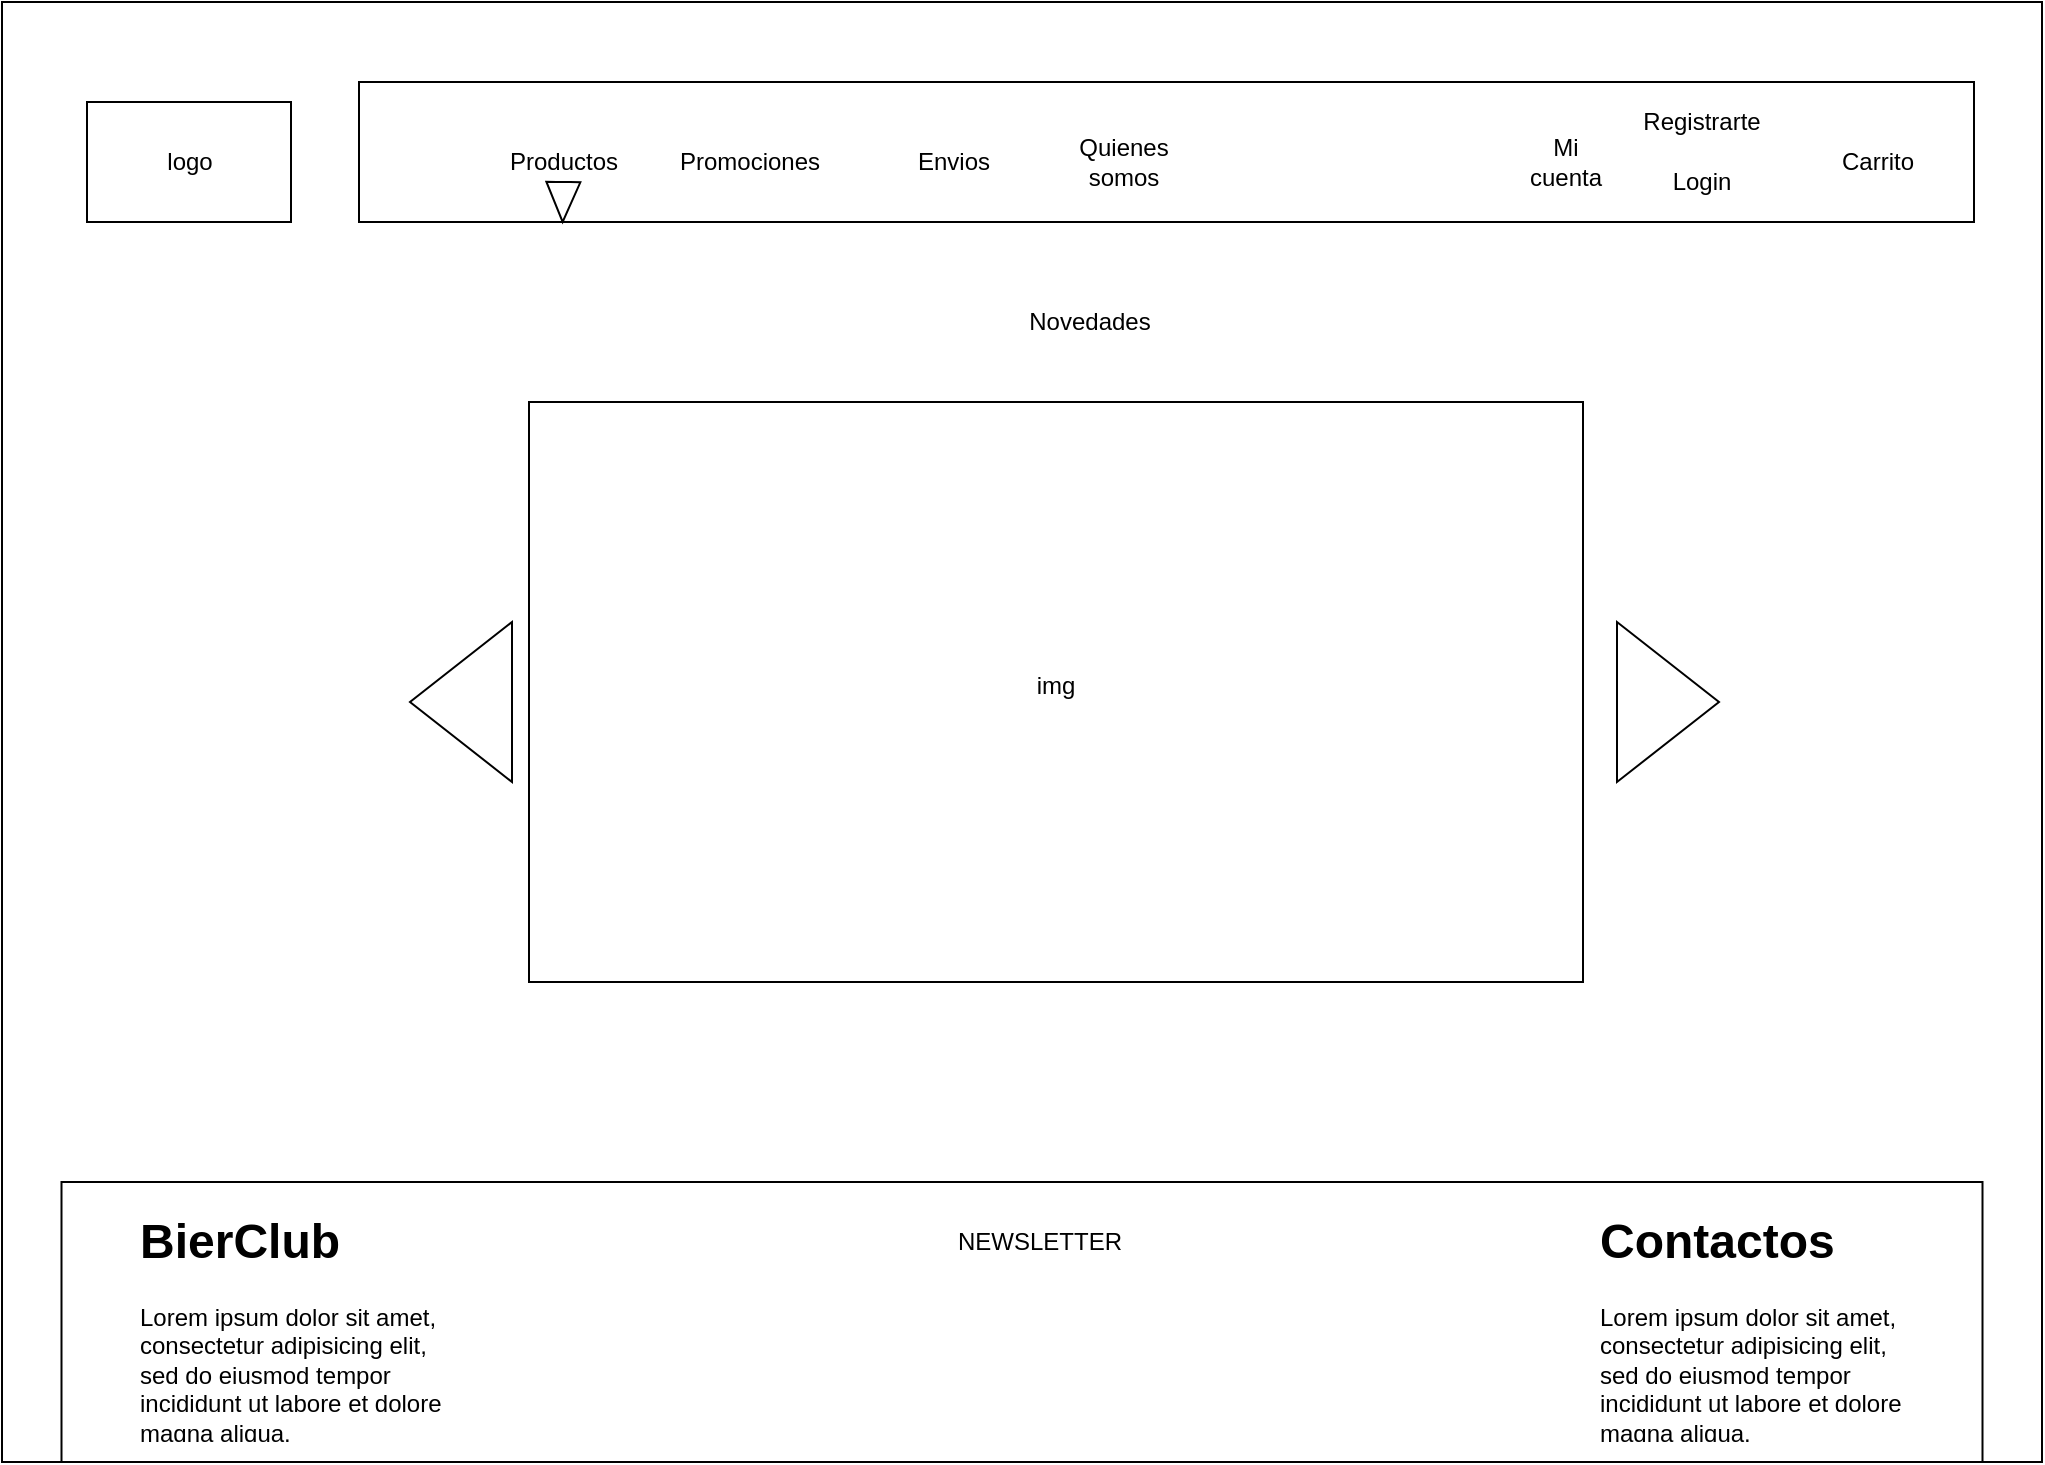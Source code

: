 <mxfile version="13.7.3" type="github" pages="3">
  <diagram id="gOpUKdiFm8pxkeaIe91-" name="Page-1">
    <mxGraphModel dx="2249" dy="762" grid="1" gridSize="10" guides="1" tooltips="1" connect="1" arrows="1" fold="1" page="1" pageScale="1" pageWidth="827" pageHeight="1169" math="0" shadow="0">
      <root>
        <mxCell id="0" />
        <mxCell id="1" parent="0" />
        <mxCell id="SKA3x7ePvZJh_eJGywJF-26" value="" style="group" parent="1" vertex="1" connectable="0">
          <mxGeometry x="-670" y="20" width="1020" height="730" as="geometry" />
        </mxCell>
        <mxCell id="SKA3x7ePvZJh_eJGywJF-1" value="" style="rounded=0;whiteSpace=wrap;html=1;direction=west;" parent="SKA3x7ePvZJh_eJGywJF-26" vertex="1">
          <mxGeometry width="1020" height="730" as="geometry" />
        </mxCell>
        <mxCell id="SKA3x7ePvZJh_eJGywJF-2" value="" style="rounded=0;whiteSpace=wrap;html=1;" parent="SKA3x7ePvZJh_eJGywJF-26" vertex="1">
          <mxGeometry x="42.5" y="50" width="102" height="60" as="geometry" />
        </mxCell>
        <mxCell id="SKA3x7ePvZJh_eJGywJF-3" value="logo" style="text;html=1;strokeColor=none;fillColor=none;align=center;verticalAlign=middle;whiteSpace=wrap;rounded=0;" parent="SKA3x7ePvZJh_eJGywJF-26" vertex="1">
          <mxGeometry x="63.75" y="62.5" width="59.5" height="35" as="geometry" />
        </mxCell>
        <mxCell id="SKA3x7ePvZJh_eJGywJF-4" value="" style="rounded=0;whiteSpace=wrap;html=1;" parent="SKA3x7ePvZJh_eJGywJF-26" vertex="1">
          <mxGeometry x="178.5" y="40" width="807.5" height="70" as="geometry" />
        </mxCell>
        <mxCell id="SKA3x7ePvZJh_eJGywJF-5" value="Registrarte" style="text;html=1;strokeColor=none;fillColor=none;align=center;verticalAlign=middle;whiteSpace=wrap;rounded=0;" parent="SKA3x7ePvZJh_eJGywJF-26" vertex="1">
          <mxGeometry x="833" y="50" width="34" height="20" as="geometry" />
        </mxCell>
        <mxCell id="SKA3x7ePvZJh_eJGywJF-6" value="Login" style="text;html=1;strokeColor=none;fillColor=none;align=center;verticalAlign=middle;whiteSpace=wrap;rounded=0;" parent="SKA3x7ePvZJh_eJGywJF-26" vertex="1">
          <mxGeometry x="833" y="80" width="34" height="20" as="geometry" />
        </mxCell>
        <mxCell id="SKA3x7ePvZJh_eJGywJF-7" value="Productos" style="text;html=1;strokeColor=none;fillColor=none;align=center;verticalAlign=middle;whiteSpace=wrap;rounded=0;" parent="SKA3x7ePvZJh_eJGywJF-26" vertex="1">
          <mxGeometry x="263.5" y="70" width="34" height="20" as="geometry" />
        </mxCell>
        <mxCell id="SKA3x7ePvZJh_eJGywJF-8" value="Mi cuenta" style="text;html=1;strokeColor=none;fillColor=none;align=center;verticalAlign=middle;whiteSpace=wrap;rounded=0;" parent="SKA3x7ePvZJh_eJGywJF-26" vertex="1">
          <mxGeometry x="765" y="70" width="34" height="20" as="geometry" />
        </mxCell>
        <mxCell id="SKA3x7ePvZJh_eJGywJF-9" value="Carrito" style="text;html=1;strokeColor=none;fillColor=none;align=center;verticalAlign=middle;whiteSpace=wrap;rounded=0;" parent="SKA3x7ePvZJh_eJGywJF-26" vertex="1">
          <mxGeometry x="921.4" y="70" width="34" height="20" as="geometry" />
        </mxCell>
        <mxCell id="SKA3x7ePvZJh_eJGywJF-10" value="Promociones" style="text;html=1;strokeColor=none;fillColor=none;align=center;verticalAlign=middle;whiteSpace=wrap;rounded=0;" parent="SKA3x7ePvZJh_eJGywJF-26" vertex="1">
          <mxGeometry x="357" y="70" width="34" height="20" as="geometry" />
        </mxCell>
        <mxCell id="SKA3x7ePvZJh_eJGywJF-11" value="Envios" style="text;html=1;strokeColor=none;fillColor=none;align=center;verticalAlign=middle;whiteSpace=wrap;rounded=0;" parent="SKA3x7ePvZJh_eJGywJF-26" vertex="1">
          <mxGeometry x="459" y="70" width="34" height="20" as="geometry" />
        </mxCell>
        <mxCell id="SKA3x7ePvZJh_eJGywJF-12" value="Novedades" style="text;html=1;strokeColor=none;fillColor=none;align=center;verticalAlign=middle;whiteSpace=wrap;rounded=0;" parent="SKA3x7ePvZJh_eJGywJF-26" vertex="1">
          <mxGeometry x="527" y="150" width="34" height="20" as="geometry" />
        </mxCell>
        <mxCell id="SKA3x7ePvZJh_eJGywJF-13" value="" style="rounded=0;whiteSpace=wrap;html=1;" parent="SKA3x7ePvZJh_eJGywJF-26" vertex="1">
          <mxGeometry x="263.5" y="200" width="527" height="290" as="geometry" />
        </mxCell>
        <mxCell id="SKA3x7ePvZJh_eJGywJF-14" value="img" style="text;html=1;strokeColor=none;fillColor=none;align=center;verticalAlign=middle;whiteSpace=wrap;rounded=0;" parent="SKA3x7ePvZJh_eJGywJF-26" vertex="1">
          <mxGeometry x="510" y="332" width="34" height="20" as="geometry" />
        </mxCell>
        <mxCell id="SKA3x7ePvZJh_eJGywJF-15" value="" style="rounded=0;whiteSpace=wrap;html=1;" parent="SKA3x7ePvZJh_eJGywJF-26" vertex="1">
          <mxGeometry x="29.75" y="590" width="960.5" height="140" as="geometry" />
        </mxCell>
        <mxCell id="SKA3x7ePvZJh_eJGywJF-16" value="Quienes somos" style="text;html=1;strokeColor=none;fillColor=none;align=center;verticalAlign=middle;whiteSpace=wrap;rounded=0;" parent="SKA3x7ePvZJh_eJGywJF-26" vertex="1">
          <mxGeometry x="544" y="70" width="34" height="20" as="geometry" />
        </mxCell>
        <mxCell id="SKA3x7ePvZJh_eJGywJF-17" value="&lt;h1&gt;BierClub&lt;/h1&gt;&lt;p&gt;Lorem ipsum dolor sit amet, consectetur adipisicing elit, sed do eiusmod tempor incididunt ut labore et dolore magna aliqua.&lt;/p&gt;" style="text;html=1;strokeColor=none;fillColor=none;spacing=5;spacingTop=-20;whiteSpace=wrap;overflow=hidden;rounded=0;" parent="SKA3x7ePvZJh_eJGywJF-26" vertex="1">
          <mxGeometry x="63.75" y="600" width="161.5" height="120" as="geometry" />
        </mxCell>
        <mxCell id="SKA3x7ePvZJh_eJGywJF-18" value="NEWSLETTER" style="text;html=1;strokeColor=none;fillColor=none;align=center;verticalAlign=middle;whiteSpace=wrap;rounded=0;" parent="SKA3x7ePvZJh_eJGywJF-26" vertex="1">
          <mxGeometry x="501.5" y="610" width="34" height="20" as="geometry" />
        </mxCell>
        <mxCell id="SKA3x7ePvZJh_eJGywJF-19" value="&lt;h1&gt;Contactos&lt;/h1&gt;&lt;p&gt;Lorem ipsum dolor sit amet, consectetur adipisicing elit, sed do eiusmod tempor incididunt ut labore et dolore magna aliqua.&lt;/p&gt;" style="text;html=1;strokeColor=none;fillColor=none;spacing=5;spacingTop=-20;whiteSpace=wrap;overflow=hidden;rounded=0;" parent="SKA3x7ePvZJh_eJGywJF-26" vertex="1">
          <mxGeometry x="793.9" y="600" width="161.5" height="120" as="geometry" />
        </mxCell>
        <mxCell id="SKA3x7ePvZJh_eJGywJF-20" value="" style="triangle;whiteSpace=wrap;html=1;" parent="SKA3x7ePvZJh_eJGywJF-26" vertex="1">
          <mxGeometry x="807.5" y="310" width="51" height="80" as="geometry" />
        </mxCell>
        <mxCell id="SKA3x7ePvZJh_eJGywJF-21" value="" style="triangle;whiteSpace=wrap;html=1;rotation=-180;" parent="SKA3x7ePvZJh_eJGywJF-26" vertex="1">
          <mxGeometry x="204" y="310" width="51" height="80" as="geometry" />
        </mxCell>
        <mxCell id="SKA3x7ePvZJh_eJGywJF-22" value="" style="html=1;shadow=0;dashed=0;align=center;verticalAlign=middle;shape=mxgraph.arrows2.arrow;dy=0.6;dx=40;direction=north;notch=0;rotation=-179;" parent="SKA3x7ePvZJh_eJGywJF-26" vertex="1">
          <mxGeometry x="272" y="90" width="17" height="20" as="geometry" />
        </mxCell>
      </root>
    </mxGraphModel>
  </diagram>
  <diagram id="BdrQL4cdrKm6RFQFndbp" name="Page-2">
    <mxGraphModel dx="2500" dy="896" grid="1" gridSize="10" guides="1" tooltips="1" connect="1" arrows="1" fold="1" page="1" pageScale="1" pageWidth="827" pageHeight="1169" math="0" shadow="0">
      <root>
        <mxCell id="iuKd_Pp8GD_JtyTHeRY1-0" />
        <mxCell id="iuKd_Pp8GD_JtyTHeRY1-1" parent="iuKd_Pp8GD_JtyTHeRY1-0" />
        <mxCell id="iuKd_Pp8GD_JtyTHeRY1-2" value="" style="rounded=0;whiteSpace=wrap;html=1;direction=west;" parent="iuKd_Pp8GD_JtyTHeRY1-1" vertex="1">
          <mxGeometry x="-670" y="20" width="1020" height="730" as="geometry" />
        </mxCell>
        <mxCell id="iuKd_Pp8GD_JtyTHeRY1-3" value="Productos" style="text;html=1;strokeColor=none;fillColor=none;align=center;verticalAlign=middle;whiteSpace=wrap;rounded=0;" parent="iuKd_Pp8GD_JtyTHeRY1-1" vertex="1">
          <mxGeometry x="-406.5" y="90" width="34.0" height="20" as="geometry" />
        </mxCell>
        <mxCell id="iuKd_Pp8GD_JtyTHeRY1-4" value="Promociones" style="text;html=1;strokeColor=none;fillColor=none;align=center;verticalAlign=middle;whiteSpace=wrap;rounded=0;" parent="iuKd_Pp8GD_JtyTHeRY1-1" vertex="1">
          <mxGeometry x="-313" y="90" width="34.0" height="20" as="geometry" />
        </mxCell>
        <mxCell id="iuKd_Pp8GD_JtyTHeRY1-5" value="Envios" style="text;html=1;strokeColor=none;fillColor=none;align=center;verticalAlign=middle;whiteSpace=wrap;rounded=0;" parent="iuKd_Pp8GD_JtyTHeRY1-1" vertex="1">
          <mxGeometry x="-211" y="90" width="34.0" height="20" as="geometry" />
        </mxCell>
        <mxCell id="iuKd_Pp8GD_JtyTHeRY1-6" value="" style="rounded=0;whiteSpace=wrap;html=1;" parent="iuKd_Pp8GD_JtyTHeRY1-1" vertex="1">
          <mxGeometry x="-670" y="630" width="1020" height="150" as="geometry" />
        </mxCell>
        <mxCell id="iuKd_Pp8GD_JtyTHeRY1-7" value="Quienes somos" style="text;html=1;strokeColor=none;fillColor=none;align=center;verticalAlign=middle;whiteSpace=wrap;rounded=0;" parent="iuKd_Pp8GD_JtyTHeRY1-1" vertex="1">
          <mxGeometry x="-126.0" y="90" width="34.0" height="20" as="geometry" />
        </mxCell>
        <mxCell id="iuKd_Pp8GD_JtyTHeRY1-8" value="NEWSLETTER" style="text;html=1;strokeColor=none;fillColor=none;align=center;verticalAlign=middle;whiteSpace=wrap;rounded=0;" parent="iuKd_Pp8GD_JtyTHeRY1-1" vertex="1">
          <mxGeometry x="-168.5" y="660" width="34.0" height="20" as="geometry" />
        </mxCell>
        <mxCell id="iuKd_Pp8GD_JtyTHeRY1-9" value="" style="shape=actor;whiteSpace=wrap;html=1;" parent="iuKd_Pp8GD_JtyTHeRY1-1" vertex="1">
          <mxGeometry x="90" y="65" width="33.9" height="60" as="geometry" />
        </mxCell>
        <mxCell id="iuKd_Pp8GD_JtyTHeRY1-10" value="Mi cuenta" style="text;html=1;strokeColor=none;fillColor=none;align=center;verticalAlign=middle;whiteSpace=wrap;rounded=0;" parent="iuKd_Pp8GD_JtyTHeRY1-1" vertex="1">
          <mxGeometry x="89.9" y="100" width="34.0" height="20" as="geometry" />
        </mxCell>
        <mxCell id="iuKd_Pp8GD_JtyTHeRY1-11" value="" style="rounded=1;whiteSpace=wrap;html=1;rotation=90;" parent="iuKd_Pp8GD_JtyTHeRY1-1" vertex="1">
          <mxGeometry x="-516.47" y="220" width="151.937" height="173.13" as="geometry" />
        </mxCell>
        <mxCell id="iuKd_Pp8GD_JtyTHeRY1-12" value="" style="rounded=1;whiteSpace=wrap;html=1;rotation=90;" parent="iuKd_Pp8GD_JtyTHeRY1-1" vertex="1">
          <mxGeometry x="-336.907" y="220" width="151.937" height="173.13" as="geometry" />
        </mxCell>
        <mxCell id="iuKd_Pp8GD_JtyTHeRY1-13" value="" style="rounded=1;whiteSpace=wrap;html=1;rotation=90;" parent="iuKd_Pp8GD_JtyTHeRY1-1" vertex="1">
          <mxGeometry x="-150.97" y="220" width="151.937" height="173.13" as="geometry" />
        </mxCell>
        <mxCell id="iuKd_Pp8GD_JtyTHeRY1-14" value="" style="rounded=1;whiteSpace=wrap;html=1;rotation=90;" parent="iuKd_Pp8GD_JtyTHeRY1-1" vertex="1">
          <mxGeometry x="36.03" y="220" width="151.937" height="173.13" as="geometry" />
        </mxCell>
        <mxCell id="iuKd_Pp8GD_JtyTHeRY1-15" value="" style="rounded=1;whiteSpace=wrap;html=1;rotation=90;" parent="iuKd_Pp8GD_JtyTHeRY1-1" vertex="1">
          <mxGeometry x="-516.47" y="430" width="151.937" height="173.13" as="geometry" />
        </mxCell>
        <mxCell id="iuKd_Pp8GD_JtyTHeRY1-19" value="" style="endArrow=none;html=1;entryX=0.75;entryY=0;entryDx=0;entryDy=0;exitX=0.75;exitY=1;exitDx=0;exitDy=0;" parent="iuKd_Pp8GD_JtyTHeRY1-1" source="iuKd_Pp8GD_JtyTHeRY1-11" target="iuKd_Pp8GD_JtyTHeRY1-11" edge="1">
          <mxGeometry width="50" height="50" relative="1" as="geometry">
            <mxPoint x="-516.47" y="351" as="sourcePoint" />
            <mxPoint x="-468.02" y="300" as="targetPoint" />
          </mxGeometry>
        </mxCell>
        <mxCell id="iuKd_Pp8GD_JtyTHeRY1-20" value="" style="endArrow=none;html=1;entryX=0.75;entryY=0;entryDx=0;entryDy=0;" parent="iuKd_Pp8GD_JtyTHeRY1-1" edge="1">
          <mxGeometry width="50" height="50" relative="1" as="geometry">
            <mxPoint x="-334.519" y="350" as="sourcePoint" />
            <mxPoint x="-184.97" y="350.253" as="targetPoint" />
          </mxGeometry>
        </mxCell>
        <mxCell id="iuKd_Pp8GD_JtyTHeRY1-21" value="" style="endArrow=none;html=1;entryX=0.75;entryY=0;entryDx=0;entryDy=0;" parent="iuKd_Pp8GD_JtyTHeRY1-1" edge="1">
          <mxGeometry width="50" height="50" relative="1" as="geometry">
            <mxPoint x="-149.772" y="350" as="sourcePoint" />
            <mxPoint x="-0.223" y="350.253" as="targetPoint" />
          </mxGeometry>
        </mxCell>
        <mxCell id="iuKd_Pp8GD_JtyTHeRY1-22" value="" style="endArrow=none;html=1;entryX=0.75;entryY=0;entryDx=0;entryDy=0;" parent="iuKd_Pp8GD_JtyTHeRY1-1" edge="1">
          <mxGeometry width="50" height="50" relative="1" as="geometry">
            <mxPoint x="38.418" y="350" as="sourcePoint" />
            <mxPoint x="187.967" y="350.253" as="targetPoint" />
          </mxGeometry>
        </mxCell>
        <mxCell id="iuKd_Pp8GD_JtyTHeRY1-27" value="Precio" style="text;html=1;strokeColor=none;fillColor=none;align=center;verticalAlign=middle;whiteSpace=wrap;rounded=0;" parent="iuKd_Pp8GD_JtyTHeRY1-1" vertex="1">
          <mxGeometry x="-465.47" y="360" width="34.0" height="20" as="geometry" />
        </mxCell>
        <mxCell id="iuKd_Pp8GD_JtyTHeRY1-28" value="Precio" style="text;html=1;strokeColor=none;fillColor=none;align=center;verticalAlign=middle;whiteSpace=wrap;rounded=0;" parent="iuKd_Pp8GD_JtyTHeRY1-1" vertex="1">
          <mxGeometry x="95" y="360" width="34.0" height="20" as="geometry" />
        </mxCell>
        <mxCell id="iuKd_Pp8GD_JtyTHeRY1-29" value="Precio" style="text;html=1;strokeColor=none;fillColor=none;align=center;verticalAlign=middle;whiteSpace=wrap;rounded=0;" parent="iuKd_Pp8GD_JtyTHeRY1-1" vertex="1">
          <mxGeometry x="-99.967" y="360" width="34.0" height="20" as="geometry" />
        </mxCell>
        <mxCell id="iuKd_Pp8GD_JtyTHeRY1-30" value="Precio" style="text;html=1;strokeColor=none;fillColor=none;align=center;verticalAlign=middle;whiteSpace=wrap;rounded=0;" parent="iuKd_Pp8GD_JtyTHeRY1-1" vertex="1">
          <mxGeometry x="-277.935" y="360" width="34.0" height="20" as="geometry" />
        </mxCell>
        <mxCell id="iuKd_Pp8GD_JtyTHeRY1-31" value="Precio" style="text;html=1;strokeColor=none;fillColor=none;align=center;verticalAlign=middle;whiteSpace=wrap;rounded=0;" parent="iuKd_Pp8GD_JtyTHeRY1-1" vertex="1">
          <mxGeometry x="-469.72" y="570" width="34.0" height="20" as="geometry" />
        </mxCell>
        <mxCell id="iuKd_Pp8GD_JtyTHeRY1-32" value="Precio" style="text;html=1;strokeColor=none;fillColor=none;align=center;verticalAlign=middle;whiteSpace=wrap;rounded=0;" parent="iuKd_Pp8GD_JtyTHeRY1-1" vertex="1">
          <mxGeometry x="153.97" y="530" width="34.0" height="20" as="geometry" />
        </mxCell>
        <mxCell id="iuKd_Pp8GD_JtyTHeRY1-33" value="Precio" style="text;html=1;strokeColor=none;fillColor=none;align=center;verticalAlign=middle;whiteSpace=wrap;rounded=0;" parent="iuKd_Pp8GD_JtyTHeRY1-1" vertex="1">
          <mxGeometry x="-40.997" y="530" width="34.0" height="20" as="geometry" />
        </mxCell>
        <mxCell id="iuKd_Pp8GD_JtyTHeRY1-34" value="Precio" style="text;html=1;strokeColor=none;fillColor=none;align=center;verticalAlign=middle;whiteSpace=wrap;rounded=0;" parent="iuKd_Pp8GD_JtyTHeRY1-1" vertex="1">
          <mxGeometry x="-223.215" y="530" width="34.0" height="20" as="geometry" />
        </mxCell>
        <mxCell id="iuKd_Pp8GD_JtyTHeRY1-35" value="" style="ellipse;whiteSpace=wrap;html=1;" parent="iuKd_Pp8GD_JtyTHeRY1-1" vertex="1">
          <mxGeometry x="-640.25" y="55" width="102" height="80" as="geometry" />
        </mxCell>
        <mxCell id="iuKd_Pp8GD_JtyTHeRY1-36" value="" style="line;strokeWidth=2;html=1;" parent="iuKd_Pp8GD_JtyTHeRY1-1" vertex="1">
          <mxGeometry x="-670" y="150" width="1020" height="10" as="geometry" />
        </mxCell>
        <mxCell id="iuKd_Pp8GD_JtyTHeRY1-37" value="" style="rounded=1;whiteSpace=wrap;html=1;" parent="iuKd_Pp8GD_JtyTHeRY1-1" vertex="1">
          <mxGeometry x="146" y="50" width="68.0" height="80" as="geometry" />
        </mxCell>
        <mxCell id="iuKd_Pp8GD_JtyTHeRY1-38" value="Registrarte" style="text;html=1;strokeColor=none;fillColor=none;align=center;verticalAlign=middle;whiteSpace=wrap;rounded=0;" parent="iuKd_Pp8GD_JtyTHeRY1-1" vertex="1">
          <mxGeometry x="163" y="70" width="34.0" height="20" as="geometry" />
        </mxCell>
        <mxCell id="iuKd_Pp8GD_JtyTHeRY1-39" value="Login" style="text;html=1;strokeColor=none;fillColor=none;align=center;verticalAlign=middle;whiteSpace=wrap;rounded=0;" parent="iuKd_Pp8GD_JtyTHeRY1-1" vertex="1">
          <mxGeometry x="163" y="100" width="34.0" height="20" as="geometry" />
        </mxCell>
        <mxCell id="iuKd_Pp8GD_JtyTHeRY1-40" value="" style="endArrow=none;html=1;" parent="iuKd_Pp8GD_JtyTHeRY1-1" edge="1">
          <mxGeometry width="50" height="50" relative="1" as="geometry">
            <mxPoint x="146" y="99" as="sourcePoint" />
            <mxPoint x="214" y="99" as="targetPoint" />
          </mxGeometry>
        </mxCell>
        <mxCell id="iuKd_Pp8GD_JtyTHeRY1-41" value="" style="ellipse;whiteSpace=wrap;html=1;" parent="iuKd_Pp8GD_JtyTHeRY1-1" vertex="1">
          <mxGeometry x="231.0" y="55" width="102" height="80" as="geometry" />
        </mxCell>
        <mxCell id="iuKd_Pp8GD_JtyTHeRY1-42" value="Img Carrito" style="text;html=1;strokeColor=none;fillColor=none;align=center;verticalAlign=middle;whiteSpace=wrap;rounded=0;" parent="iuKd_Pp8GD_JtyTHeRY1-1" vertex="1">
          <mxGeometry x="265" y="85" width="34.0" height="20" as="geometry" />
        </mxCell>
        <mxCell id="iuKd_Pp8GD_JtyTHeRY1-43" value="" style="html=1;shadow=0;dashed=0;align=center;verticalAlign=middle;shape=mxgraph.arrows2.arrow;dy=0.6;dx=40;direction=north;notch=0;rotation=-179;" parent="iuKd_Pp8GD_JtyTHeRY1-1" vertex="1">
          <mxGeometry x="-402.25" y="115" width="17.0" height="20" as="geometry" />
        </mxCell>
        <mxCell id="iuKd_Pp8GD_JtyTHeRY1-44" value="" style="rounded=1;whiteSpace=wrap;html=1;" parent="iuKd_Pp8GD_JtyTHeRY1-1" vertex="1">
          <mxGeometry x="-610.5" y="650" width="178.5" height="110" as="geometry" />
        </mxCell>
        <mxCell id="iuKd_Pp8GD_JtyTHeRY1-45" value="&lt;h1&gt;BierClub&lt;/h1&gt;&lt;p&gt;Lorem ipsum dolor sit amet, consectetur adipisicing elit, sed do eiusmod tempor incididunt ut labore et dolore magna aliqua.&lt;/p&gt;" style="text;html=1;strokeColor=none;fillColor=none;spacing=5;spacingTop=-20;whiteSpace=wrap;overflow=hidden;rounded=0;" parent="iuKd_Pp8GD_JtyTHeRY1-1" vertex="1">
          <mxGeometry x="-606.25" y="650" width="156.25" height="100" as="geometry" />
        </mxCell>
        <mxCell id="iuKd_Pp8GD_JtyTHeRY1-46" value="" style="rounded=1;whiteSpace=wrap;html=1;" parent="iuKd_Pp8GD_JtyTHeRY1-1" vertex="1">
          <mxGeometry x="-286.965" y="690" width="279.964" height="30" as="geometry" />
        </mxCell>
        <mxCell id="iuKd_Pp8GD_JtyTHeRY1-47" value="" style="rounded=1;whiteSpace=wrap;html=1;" parent="iuKd_Pp8GD_JtyTHeRY1-1" vertex="1">
          <mxGeometry x="119.973" y="650" width="187.527" height="110" as="geometry" />
        </mxCell>
        <mxCell id="iuKd_Pp8GD_JtyTHeRY1-48" value="&lt;h1&gt;Contactos&lt;/h1&gt;&lt;p&gt;Lorem ipsum dolor sit amet, consectetur adipisicing elit, sed do eiusmod tempor incididunt ut labore et dolore magna aliqua.&lt;/p&gt;" style="text;html=1;strokeColor=none;fillColor=none;spacing=5;spacingTop=-20;whiteSpace=wrap;overflow=hidden;rounded=0;" parent="iuKd_Pp8GD_JtyTHeRY1-1" vertex="1">
          <mxGeometry x="144.08" y="650" width="139.31" height="110" as="geometry" />
        </mxCell>
        <mxCell id="iuKd_Pp8GD_JtyTHeRY1-49" value="img logo" style="text;html=1;strokeColor=none;fillColor=none;align=center;verticalAlign=middle;whiteSpace=wrap;rounded=0;" parent="iuKd_Pp8GD_JtyTHeRY1-1" vertex="1">
          <mxGeometry x="-606.25" y="85" width="34.0" height="20" as="geometry" />
        </mxCell>
        <mxCell id="Uk2ZDVLwyH8MJyocKTqU-0" value="" style="rounded=1;whiteSpace=wrap;html=1;fontSize=14;arcSize=50;" vertex="1" parent="iuKd_Pp8GD_JtyTHeRY1-1">
          <mxGeometry x="-350.0" y="160" width="421.97" height="40" as="geometry" />
        </mxCell>
        <mxCell id="Uk2ZDVLwyH8MJyocKTqU-1" value="Que estas buscando?" style="text;html=1;strokeColor=none;fillColor=none;align=center;verticalAlign=middle;whiteSpace=wrap;rounded=0;fontSize=14;" vertex="1" parent="iuKd_Pp8GD_JtyTHeRY1-1">
          <mxGeometry x="-222.82" y="170" width="160" height="20" as="geometry" />
        </mxCell>
        <mxCell id="Uk2ZDVLwyH8MJyocKTqU-3" value="Precio" style="text;html=1;strokeColor=none;fillColor=none;align=center;verticalAlign=middle;whiteSpace=wrap;rounded=0;" vertex="1" parent="iuKd_Pp8GD_JtyTHeRY1-1">
          <mxGeometry x="153.97" y="570" width="34.0" height="20" as="geometry" />
        </mxCell>
        <mxCell id="Uk2ZDVLwyH8MJyocKTqU-5" value="" style="endArrow=none;html=1;entryX=0.75;entryY=0;entryDx=0;entryDy=0;" edge="1" parent="iuKd_Pp8GD_JtyTHeRY1-1">
          <mxGeometry width="50" height="50" relative="1" as="geometry">
            <mxPoint x="-90.802" y="560" as="sourcePoint" />
            <mxPoint x="58.747" y="560.253" as="targetPoint" />
          </mxGeometry>
        </mxCell>
        <mxCell id="Uk2ZDVLwyH8MJyocKTqU-6" value="Precio" style="text;html=1;strokeColor=none;fillColor=none;align=center;verticalAlign=middle;whiteSpace=wrap;rounded=0;" vertex="1" parent="iuKd_Pp8GD_JtyTHeRY1-1">
          <mxGeometry x="-40.997" y="570" width="34.0" height="20" as="geometry" />
        </mxCell>
        <mxCell id="Uk2ZDVLwyH8MJyocKTqU-10" value="Precio" style="text;html=1;strokeColor=none;fillColor=none;align=center;verticalAlign=middle;whiteSpace=wrap;rounded=0;" vertex="1" parent="iuKd_Pp8GD_JtyTHeRY1-1">
          <mxGeometry x="-223.215" y="570" width="34.0" height="20" as="geometry" />
        </mxCell>
        <mxCell id="Uk2ZDVLwyH8MJyocKTqU-13" value="Precio" style="text;html=1;strokeColor=none;fillColor=none;align=center;verticalAlign=middle;whiteSpace=wrap;rounded=0;" vertex="1" parent="iuKd_Pp8GD_JtyTHeRY1-1">
          <mxGeometry x="-39.665" y="570" width="34.0" height="20" as="geometry" />
        </mxCell>
        <mxCell id="Uk2ZDVLwyH8MJyocKTqU-14" value="" style="rounded=1;whiteSpace=wrap;html=1;rotation=90;" vertex="1" parent="iuKd_Pp8GD_JtyTHeRY1-1">
          <mxGeometry x="290" y="350" width="100" height="10" as="geometry" />
        </mxCell>
        <mxCell id="Uk2ZDVLwyH8MJyocKTqU-15" value="" style="rounded=1;whiteSpace=wrap;html=1;rotation=90;" vertex="1" parent="iuKd_Pp8GD_JtyTHeRY1-1">
          <mxGeometry x="36.03" y="430" width="151.937" height="173.13" as="geometry" />
        </mxCell>
        <mxCell id="Uk2ZDVLwyH8MJyocKTqU-16" value="" style="endArrow=none;html=1;entryX=0.75;entryY=0;entryDx=0;entryDy=0;" edge="1" parent="iuKd_Pp8GD_JtyTHeRY1-1">
          <mxGeometry width="50" height="50" relative="1" as="geometry">
            <mxPoint x="38.419" y="560" as="sourcePoint" />
            <mxPoint x="187.968" y="560.253" as="targetPoint" />
          </mxGeometry>
        </mxCell>
        <mxCell id="Uk2ZDVLwyH8MJyocKTqU-17" value="Precio" style="text;html=1;strokeColor=none;fillColor=none;align=center;verticalAlign=middle;whiteSpace=wrap;rounded=0;" vertex="1" parent="iuKd_Pp8GD_JtyTHeRY1-1">
          <mxGeometry x="95" y="570" width="34.0" height="20" as="geometry" />
        </mxCell>
        <mxCell id="Uk2ZDVLwyH8MJyocKTqU-18" value="" style="endArrow=none;html=1;entryX=0.75;entryY=0;entryDx=0;entryDy=0;" edge="1" parent="iuKd_Pp8GD_JtyTHeRY1-1">
          <mxGeometry width="50" height="50" relative="1" as="geometry">
            <mxPoint x="-150.969" y="560" as="sourcePoint" />
            <mxPoint x="-1.42" y="560.253" as="targetPoint" />
          </mxGeometry>
        </mxCell>
        <mxCell id="Uk2ZDVLwyH8MJyocKTqU-19" value="Precio" style="text;html=1;strokeColor=none;fillColor=none;align=center;verticalAlign=middle;whiteSpace=wrap;rounded=0;" vertex="1" parent="iuKd_Pp8GD_JtyTHeRY1-1">
          <mxGeometry x="-98.635" y="570" width="34.0" height="20" as="geometry" />
        </mxCell>
        <mxCell id="Uk2ZDVLwyH8MJyocKTqU-20" value="" style="rounded=1;whiteSpace=wrap;html=1;rotation=90;" vertex="1" parent="iuKd_Pp8GD_JtyTHeRY1-1">
          <mxGeometry x="-150.97" y="430" width="151.937" height="173.13" as="geometry" />
        </mxCell>
        <mxCell id="Uk2ZDVLwyH8MJyocKTqU-21" value="" style="rounded=1;whiteSpace=wrap;html=1;rotation=90;" vertex="1" parent="iuKd_Pp8GD_JtyTHeRY1-1">
          <mxGeometry x="-336.907" y="430" width="151.937" height="173.13" as="geometry" />
        </mxCell>
        <mxCell id="Uk2ZDVLwyH8MJyocKTqU-22" value="" style="endArrow=none;html=1;entryX=0.75;entryY=0;entryDx=0;entryDy=0;" edge="1" parent="iuKd_Pp8GD_JtyTHeRY1-1">
          <mxGeometry width="50" height="50" relative="1" as="geometry">
            <mxPoint x="-334.519" y="560" as="sourcePoint" />
            <mxPoint x="-184.97" y="560.253" as="targetPoint" />
          </mxGeometry>
        </mxCell>
        <mxCell id="Uk2ZDVLwyH8MJyocKTqU-23" value="Precio" style="text;html=1;strokeColor=none;fillColor=none;align=center;verticalAlign=middle;whiteSpace=wrap;rounded=0;" vertex="1" parent="iuKd_Pp8GD_JtyTHeRY1-1">
          <mxGeometry x="-282.185" y="570" width="34.0" height="20" as="geometry" />
        </mxCell>
        <mxCell id="Uk2ZDVLwyH8MJyocKTqU-24" value="" style="endArrow=none;html=1;entryX=0.75;entryY=0;entryDx=0;entryDy=0;" edge="1" parent="iuKd_Pp8GD_JtyTHeRY1-1">
          <mxGeometry width="50" height="50" relative="1" as="geometry">
            <mxPoint x="-516.47" y="561" as="sourcePoint" />
            <mxPoint x="-366.921" y="561.253" as="targetPoint" />
          </mxGeometry>
        </mxCell>
        <mxCell id="Uk2ZDVLwyH8MJyocKTqU-25" value="" style="endArrow=none;html=1;entryX=0.75;entryY=0;entryDx=0;entryDy=0;" edge="1" parent="iuKd_Pp8GD_JtyTHeRY1-1">
          <mxGeometry width="50" height="50" relative="1" as="geometry">
            <mxPoint x="-150.969" y="560" as="sourcePoint" />
            <mxPoint x="-1.42" y="560.253" as="targetPoint" />
          </mxGeometry>
        </mxCell>
        <mxCell id="Uk2ZDVLwyH8MJyocKTqU-26" value="Precio" style="text;html=1;strokeColor=none;fillColor=none;align=center;verticalAlign=middle;whiteSpace=wrap;rounded=0;" vertex="1" parent="iuKd_Pp8GD_JtyTHeRY1-1">
          <mxGeometry x="-98.635" y="570" width="34.0" height="20" as="geometry" />
        </mxCell>
      </root>
    </mxGraphModel>
  </diagram>
  <diagram id="ns_dMSV5i1QM9SWYl9xY" name="Page-3">
    <mxGraphModel dx="2500" dy="896" grid="1" gridSize="10" guides="1" tooltips="1" connect="1" arrows="1" fold="1" page="1" pageScale="1" pageWidth="827" pageHeight="1169" math="0" shadow="0">
      <root>
        <mxCell id="ZGFLP-5x8rP5CcCoOaNy-0" />
        <mxCell id="ZGFLP-5x8rP5CcCoOaNy-1" parent="ZGFLP-5x8rP5CcCoOaNy-0" />
        <mxCell id="ZGFLP-5x8rP5CcCoOaNy-99" value="" style="group" parent="ZGFLP-5x8rP5CcCoOaNy-1" vertex="1" connectable="0">
          <mxGeometry x="-660" y="30" width="1020" height="960" as="geometry" />
        </mxCell>
        <mxCell id="ZGFLP-5x8rP5CcCoOaNy-52" value="" style="rounded=0;whiteSpace=wrap;html=1;direction=west;" parent="ZGFLP-5x8rP5CcCoOaNy-99" vertex="1">
          <mxGeometry width="1020" height="730" as="geometry" />
        </mxCell>
        <mxCell id="ZGFLP-5x8rP5CcCoOaNy-53" value="Productos" style="text;html=1;strokeColor=none;fillColor=none;align=center;verticalAlign=middle;whiteSpace=wrap;rounded=0;" parent="ZGFLP-5x8rP5CcCoOaNy-99" vertex="1">
          <mxGeometry x="263.5" y="70" width="34" height="20" as="geometry" />
        </mxCell>
        <mxCell id="ZGFLP-5x8rP5CcCoOaNy-54" value="Promociones" style="text;html=1;strokeColor=none;fillColor=none;align=center;verticalAlign=middle;whiteSpace=wrap;rounded=0;" parent="ZGFLP-5x8rP5CcCoOaNy-99" vertex="1">
          <mxGeometry x="357" y="70" width="34" height="20" as="geometry" />
        </mxCell>
        <mxCell id="ZGFLP-5x8rP5CcCoOaNy-55" value="Envios" style="text;html=1;strokeColor=none;fillColor=none;align=center;verticalAlign=middle;whiteSpace=wrap;rounded=0;" parent="ZGFLP-5x8rP5CcCoOaNy-99" vertex="1">
          <mxGeometry x="459" y="70" width="34" height="20" as="geometry" />
        </mxCell>
        <mxCell id="ZGFLP-5x8rP5CcCoOaNy-56" value="" style="rounded=0;whiteSpace=wrap;html=1;" parent="ZGFLP-5x8rP5CcCoOaNy-99" vertex="1">
          <mxGeometry y="640" width="1020" height="320" as="geometry" />
        </mxCell>
        <mxCell id="ZGFLP-5x8rP5CcCoOaNy-57" value="Quienes somos" style="text;html=1;strokeColor=none;fillColor=none;align=center;verticalAlign=middle;whiteSpace=wrap;rounded=0;" parent="ZGFLP-5x8rP5CcCoOaNy-99" vertex="1">
          <mxGeometry x="544" y="70" width="34" height="20" as="geometry" />
        </mxCell>
        <mxCell id="ZGFLP-5x8rP5CcCoOaNy-58" value="NEWSLETTER" style="text;html=1;strokeColor=none;fillColor=none;align=center;verticalAlign=middle;whiteSpace=wrap;rounded=0;fontSize=22;" parent="ZGFLP-5x8rP5CcCoOaNy-99" vertex="1">
          <mxGeometry x="506.022" y="670" width="34" height="20" as="geometry" />
        </mxCell>
        <mxCell id="ZGFLP-5x8rP5CcCoOaNy-59" value="" style="shape=actor;whiteSpace=wrap;html=1;" parent="ZGFLP-5x8rP5CcCoOaNy-99" vertex="1">
          <mxGeometry x="756.85" y="37.5" width="40.1" height="65" as="geometry" />
        </mxCell>
        <mxCell id="ZGFLP-5x8rP5CcCoOaNy-60" value="Mi cuenta" style="text;html=1;strokeColor=none;fillColor=none;align=center;verticalAlign=middle;whiteSpace=wrap;rounded=0;" parent="ZGFLP-5x8rP5CcCoOaNy-99" vertex="1">
          <mxGeometry x="759.9" y="80" width="34" height="20" as="geometry" />
        </mxCell>
        <mxCell id="ZGFLP-5x8rP5CcCoOaNy-61" value="" style="rounded=1;whiteSpace=wrap;html=1;rotation=90;" parent="ZGFLP-5x8rP5CcCoOaNy-99" vertex="1">
          <mxGeometry x="170.799" y="450" width="151.938" height="173.13" as="geometry" />
        </mxCell>
        <mxCell id="ZGFLP-5x8rP5CcCoOaNy-62" value="" style="rounded=1;whiteSpace=wrap;html=1;rotation=90;" parent="ZGFLP-5x8rP5CcCoOaNy-99" vertex="1">
          <mxGeometry x="350.361" y="450" width="151.938" height="173.13" as="geometry" />
        </mxCell>
        <mxCell id="ZGFLP-5x8rP5CcCoOaNy-63" value="" style="rounded=1;whiteSpace=wrap;html=1;rotation=90;" parent="ZGFLP-5x8rP5CcCoOaNy-99" vertex="1">
          <mxGeometry x="536.299" y="450" width="151.938" height="173.13" as="geometry" />
        </mxCell>
        <mxCell id="ZGFLP-5x8rP5CcCoOaNy-64" value="" style="rounded=1;whiteSpace=wrap;html=1;rotation=90;" parent="ZGFLP-5x8rP5CcCoOaNy-99" vertex="1">
          <mxGeometry x="723.299" y="450" width="151.938" height="173.13" as="geometry" />
        </mxCell>
        <mxCell id="ZGFLP-5x8rP5CcCoOaNy-65" value="" style="endArrow=none;html=1;entryX=0.75;entryY=0;entryDx=0;entryDy=0;" parent="ZGFLP-5x8rP5CcCoOaNy-99" edge="1">
          <mxGeometry width="50" height="50" relative="1" as="geometry">
            <mxPoint x="170.799" y="581" as="sourcePoint" />
            <mxPoint x="320.348" y="581.253" as="targetPoint" />
          </mxGeometry>
        </mxCell>
        <mxCell id="ZGFLP-5x8rP5CcCoOaNy-66" value="" style="endArrow=none;html=1;entryX=0.75;entryY=0;entryDx=0;entryDy=0;" parent="ZGFLP-5x8rP5CcCoOaNy-99" edge="1">
          <mxGeometry width="50" height="50" relative="1" as="geometry">
            <mxPoint x="352.75" y="580" as="sourcePoint" />
            <mxPoint x="502.299" y="580.253" as="targetPoint" />
          </mxGeometry>
        </mxCell>
        <mxCell id="ZGFLP-5x8rP5CcCoOaNy-67" value="" style="endArrow=none;html=1;entryX=0.75;entryY=0;entryDx=0;entryDy=0;" parent="ZGFLP-5x8rP5CcCoOaNy-99" edge="1">
          <mxGeometry width="50" height="50" relative="1" as="geometry">
            <mxPoint x="537.497" y="580" as="sourcePoint" />
            <mxPoint x="687.046" y="580.253" as="targetPoint" />
          </mxGeometry>
        </mxCell>
        <mxCell id="ZGFLP-5x8rP5CcCoOaNy-68" value="" style="endArrow=none;html=1;entryX=0.75;entryY=0;entryDx=0;entryDy=0;" parent="ZGFLP-5x8rP5CcCoOaNy-99" edge="1">
          <mxGeometry width="50" height="50" relative="1" as="geometry">
            <mxPoint x="725.688" y="580" as="sourcePoint" />
            <mxPoint x="875.236" y="580.253" as="targetPoint" />
          </mxGeometry>
        </mxCell>
        <mxCell id="ZGFLP-5x8rP5CcCoOaNy-69" value="Precio" style="text;html=1;strokeColor=none;fillColor=none;align=center;verticalAlign=middle;whiteSpace=wrap;rounded=0;" parent="ZGFLP-5x8rP5CcCoOaNy-99" vertex="1">
          <mxGeometry x="229.999" y="590" width="34" height="20" as="geometry" />
        </mxCell>
        <mxCell id="ZGFLP-5x8rP5CcCoOaNy-70" value="Precio" style="text;html=1;strokeColor=none;fillColor=none;align=center;verticalAlign=middle;whiteSpace=wrap;rounded=0;" parent="ZGFLP-5x8rP5CcCoOaNy-99" vertex="1">
          <mxGeometry x="787.049" y="590" width="34" height="20" as="geometry" />
        </mxCell>
        <mxCell id="ZGFLP-5x8rP5CcCoOaNy-71" value="Precio" style="text;html=1;strokeColor=none;fillColor=none;align=center;verticalAlign=middle;whiteSpace=wrap;rounded=0;" parent="ZGFLP-5x8rP5CcCoOaNy-99" vertex="1">
          <mxGeometry x="595.272" y="590" width="34" height="20" as="geometry" />
        </mxCell>
        <mxCell id="ZGFLP-5x8rP5CcCoOaNy-72" value="Precio" style="text;html=1;strokeColor=none;fillColor=none;align=center;verticalAlign=middle;whiteSpace=wrap;rounded=0;" parent="ZGFLP-5x8rP5CcCoOaNy-99" vertex="1">
          <mxGeometry x="405.084" y="590" width="34" height="20" as="geometry" />
        </mxCell>
        <mxCell id="ZGFLP-5x8rP5CcCoOaNy-73" value="" style="ellipse;whiteSpace=wrap;html=1;" parent="ZGFLP-5x8rP5CcCoOaNy-99" vertex="1">
          <mxGeometry x="29.75" y="35" width="102" height="80" as="geometry" />
        </mxCell>
        <mxCell id="ZGFLP-5x8rP5CcCoOaNy-74" value="" style="line;strokeWidth=2;html=1;" parent="ZGFLP-5x8rP5CcCoOaNy-99" vertex="1">
          <mxGeometry y="130" width="1020" height="10" as="geometry" />
        </mxCell>
        <mxCell id="ZGFLP-5x8rP5CcCoOaNy-75" value="" style="rounded=1;whiteSpace=wrap;html=1;" parent="ZGFLP-5x8rP5CcCoOaNy-99" vertex="1">
          <mxGeometry x="816" y="30" width="68" height="80" as="geometry" />
        </mxCell>
        <mxCell id="ZGFLP-5x8rP5CcCoOaNy-76" value="Registrarte" style="text;html=1;strokeColor=none;fillColor=none;align=center;verticalAlign=middle;whiteSpace=wrap;rounded=0;" parent="ZGFLP-5x8rP5CcCoOaNy-99" vertex="1">
          <mxGeometry x="833" y="50" width="34" height="20" as="geometry" />
        </mxCell>
        <mxCell id="ZGFLP-5x8rP5CcCoOaNy-77" value="Login" style="text;html=1;strokeColor=none;fillColor=none;align=center;verticalAlign=middle;whiteSpace=wrap;rounded=0;" parent="ZGFLP-5x8rP5CcCoOaNy-99" vertex="1">
          <mxGeometry x="833" y="80" width="34" height="20" as="geometry" />
        </mxCell>
        <mxCell id="ZGFLP-5x8rP5CcCoOaNy-78" value="" style="endArrow=none;html=1;" parent="ZGFLP-5x8rP5CcCoOaNy-99" edge="1">
          <mxGeometry width="50" height="50" relative="1" as="geometry">
            <mxPoint x="816" y="79" as="sourcePoint" />
            <mxPoint x="884" y="79" as="targetPoint" />
          </mxGeometry>
        </mxCell>
        <mxCell id="ZGFLP-5x8rP5CcCoOaNy-79" value="" style="ellipse;whiteSpace=wrap;html=1;" parent="ZGFLP-5x8rP5CcCoOaNy-99" vertex="1">
          <mxGeometry x="901" y="35" width="102" height="80" as="geometry" />
        </mxCell>
        <mxCell id="ZGFLP-5x8rP5CcCoOaNy-80" value="Img Carrito" style="text;html=1;strokeColor=none;fillColor=none;align=center;verticalAlign=middle;whiteSpace=wrap;rounded=0;" parent="ZGFLP-5x8rP5CcCoOaNy-99" vertex="1">
          <mxGeometry x="935" y="65" width="34" height="20" as="geometry" />
        </mxCell>
        <mxCell id="ZGFLP-5x8rP5CcCoOaNy-81" value="" style="html=1;shadow=0;dashed=0;align=center;verticalAlign=middle;shape=mxgraph.arrows2.arrow;dy=0.6;dx=40;direction=north;notch=0;rotation=-179;" parent="ZGFLP-5x8rP5CcCoOaNy-99" vertex="1">
          <mxGeometry x="267.75" y="95" width="17" height="20" as="geometry" />
        </mxCell>
        <mxCell id="ZGFLP-5x8rP5CcCoOaNy-82" value="&lt;h1&gt;BierClub&lt;/h1&gt;&lt;p&gt;Lorem ipsum dolor sit amet, consectetur adipisicing elit, sed do eiusmod tempor incididunt ut labore et dolore magna aliqua.&lt;/p&gt;" style="text;html=1;strokeColor=none;fillColor=none;spacing=5;spacingTop=-20;whiteSpace=wrap;overflow=hidden;rounded=0;" parent="ZGFLP-5x8rP5CcCoOaNy-99" vertex="1">
          <mxGeometry x="68" y="820" width="161.5" height="120" as="geometry" />
        </mxCell>
        <mxCell id="ZGFLP-5x8rP5CcCoOaNy-83" value="" style="rounded=1;whiteSpace=wrap;html=1;" parent="ZGFLP-5x8rP5CcCoOaNy-99" vertex="1">
          <mxGeometry x="318.752" y="730" width="391" height="40" as="geometry" />
        </mxCell>
        <mxCell id="ZGFLP-5x8rP5CcCoOaNy-84" value="&lt;h1&gt;Contactos&lt;/h1&gt;&lt;p&gt;Lorem ipsum dolor sit amet, consectetur adipisicing elit, sed do eiusmod tempor incididunt ut labore et dolore magna aliqua.&lt;/p&gt;" style="text;html=1;strokeColor=none;fillColor=none;spacing=5;spacingTop=-20;whiteSpace=wrap;overflow=hidden;rounded=0;" parent="ZGFLP-5x8rP5CcCoOaNy-99" vertex="1">
          <mxGeometry x="793.9" y="820" width="161.5" height="120" as="geometry" />
        </mxCell>
        <mxCell id="ZGFLP-5x8rP5CcCoOaNy-85" value="" style="line;strokeWidth=2;html=1;" parent="ZGFLP-5x8rP5CcCoOaNy-99" vertex="1">
          <mxGeometry y="800" width="1020" height="10" as="geometry" />
        </mxCell>
        <mxCell id="ZGFLP-5x8rP5CcCoOaNy-86" value="SEGUINOS" style="text;html=1;strokeColor=none;fillColor=none;align=center;verticalAlign=middle;whiteSpace=wrap;rounded=0;fontSize=22;" parent="ZGFLP-5x8rP5CcCoOaNy-99" vertex="1">
          <mxGeometry x="497.25" y="840" width="34" height="20" as="geometry" />
        </mxCell>
        <mxCell id="ZGFLP-5x8rP5CcCoOaNy-87" value="face" style="text;html=1;strokeColor=none;fillColor=none;align=center;verticalAlign=middle;whiteSpace=wrap;rounded=0;fontSize=22;" parent="ZGFLP-5x8rP5CcCoOaNy-99" vertex="1">
          <mxGeometry x="454.75" y="890" width="34" height="20" as="geometry" />
        </mxCell>
        <mxCell id="ZGFLP-5x8rP5CcCoOaNy-88" value="ig" style="text;html=1;strokeColor=none;fillColor=none;align=center;verticalAlign=middle;whiteSpace=wrap;rounded=0;fontSize=22;" parent="ZGFLP-5x8rP5CcCoOaNy-99" vertex="1">
          <mxGeometry x="497.25" y="890" width="34" height="20" as="geometry" />
        </mxCell>
        <mxCell id="ZGFLP-5x8rP5CcCoOaNy-89" value="wpp" style="text;html=1;strokeColor=none;fillColor=none;align=center;verticalAlign=middle;whiteSpace=wrap;rounded=0;fontSize=22;" parent="ZGFLP-5x8rP5CcCoOaNy-99" vertex="1">
          <mxGeometry x="548.25" y="890" width="34" height="20" as="geometry" />
        </mxCell>
        <mxCell id="ZGFLP-5x8rP5CcCoOaNy-90" value="" style="rounded=0;whiteSpace=wrap;html=1;fontSize=22;" parent="ZGFLP-5x8rP5CcCoOaNy-99" vertex="1">
          <mxGeometry y="130" width="1020" height="300" as="geometry" />
        </mxCell>
        <mxCell id="ZGFLP-5x8rP5CcCoOaNy-91" value="img" style="text;html=1;strokeColor=none;fillColor=none;align=center;verticalAlign=middle;whiteSpace=wrap;rounded=0;fontSize=22;" parent="ZGFLP-5x8rP5CcCoOaNy-99" vertex="1">
          <mxGeometry x="488.75" y="270" width="34" height="20" as="geometry" />
        </mxCell>
        <mxCell id="ZGFLP-5x8rP5CcCoOaNy-92" value="" style="ellipse;whiteSpace=wrap;html=1;fontSize=22;" parent="ZGFLP-5x8rP5CcCoOaNy-99" vertex="1">
          <mxGeometry x="484.5" y="410" width="8.5" height="10" as="geometry" />
        </mxCell>
        <mxCell id="ZGFLP-5x8rP5CcCoOaNy-93" value="" style="ellipse;whiteSpace=wrap;html=1;fontSize=22;" parent="ZGFLP-5x8rP5CcCoOaNy-99" vertex="1">
          <mxGeometry x="501.5" y="410" width="8.5" height="10" as="geometry" />
        </mxCell>
        <mxCell id="ZGFLP-5x8rP5CcCoOaNy-94" value="" style="ellipse;whiteSpace=wrap;html=1;fontSize=22;" parent="ZGFLP-5x8rP5CcCoOaNy-99" vertex="1">
          <mxGeometry x="518.772" y="410" width="8.5" height="10" as="geometry" />
        </mxCell>
        <mxCell id="ZGFLP-5x8rP5CcCoOaNy-95" value="" style="triangle;whiteSpace=wrap;html=1;fontSize=22;" parent="ZGFLP-5x8rP5CcCoOaNy-99" vertex="1">
          <mxGeometry x="955.4" y="270" width="25.5" height="30" as="geometry" />
        </mxCell>
        <mxCell id="ZGFLP-5x8rP5CcCoOaNy-96" value="" style="triangle;whiteSpace=wrap;html=1;fontSize=22;rotation=-180;" parent="ZGFLP-5x8rP5CcCoOaNy-99" vertex="1">
          <mxGeometry x="34" y="265" width="25.5" height="30" as="geometry" />
        </mxCell>
        <mxCell id="ZGFLP-5x8rP5CcCoOaNy-97" value="" style="rounded=1;whiteSpace=wrap;html=1;fontSize=22;" parent="ZGFLP-5x8rP5CcCoOaNy-99" vertex="1">
          <mxGeometry x="1003" y="440" width="9.35" height="60" as="geometry" />
        </mxCell>
        <mxCell id="ZGFLP-5x8rP5CcCoOaNy-98" value="logo" style="text;html=1;strokeColor=none;fillColor=none;align=center;verticalAlign=middle;whiteSpace=wrap;rounded=0;fontSize=22;" parent="ZGFLP-5x8rP5CcCoOaNy-99" vertex="1">
          <mxGeometry x="63.75" y="65" width="34" height="20" as="geometry" />
        </mxCell>
      </root>
    </mxGraphModel>
  </diagram>
</mxfile>
